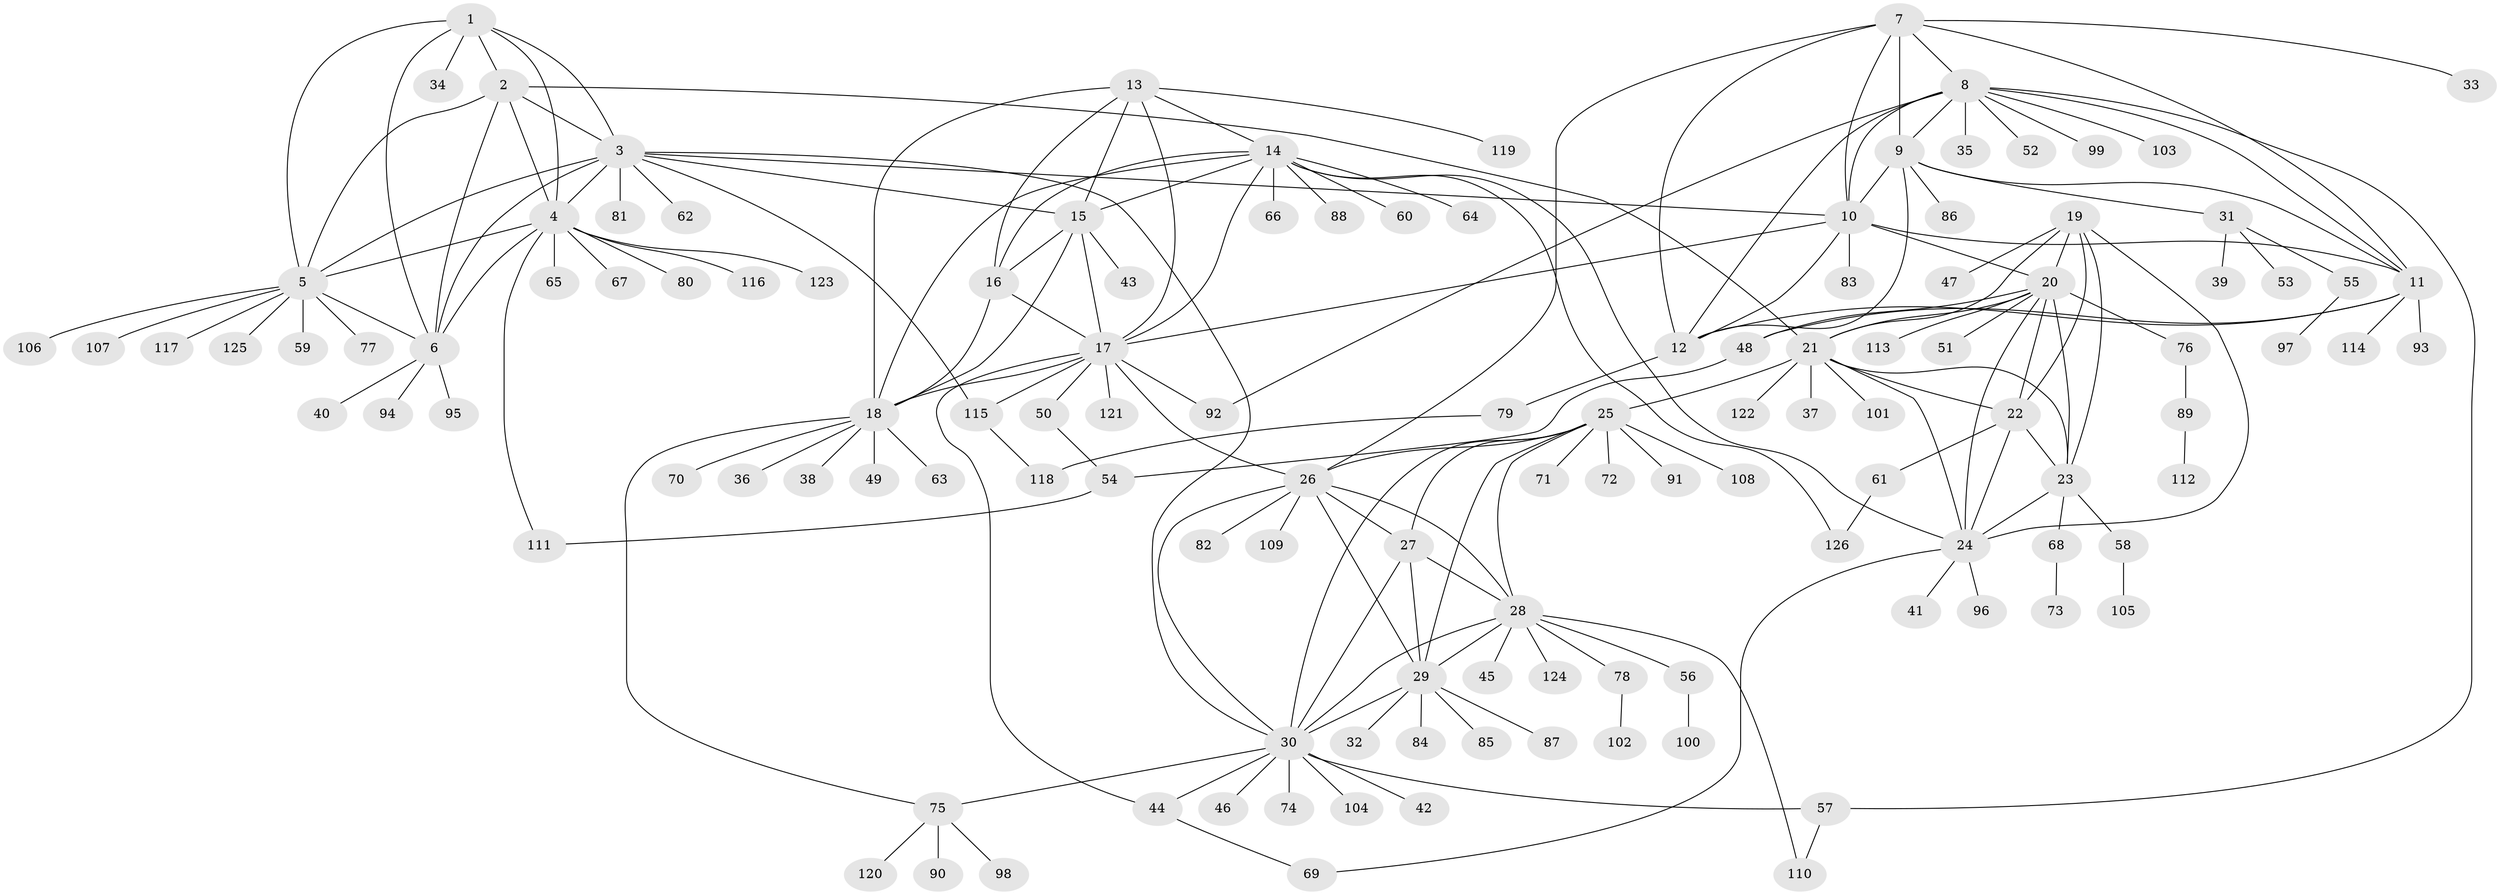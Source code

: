 // Generated by graph-tools (version 1.1) at 2025/26/03/09/25 03:26:34]
// undirected, 126 vertices, 193 edges
graph export_dot {
graph [start="1"]
  node [color=gray90,style=filled];
  1;
  2;
  3;
  4;
  5;
  6;
  7;
  8;
  9;
  10;
  11;
  12;
  13;
  14;
  15;
  16;
  17;
  18;
  19;
  20;
  21;
  22;
  23;
  24;
  25;
  26;
  27;
  28;
  29;
  30;
  31;
  32;
  33;
  34;
  35;
  36;
  37;
  38;
  39;
  40;
  41;
  42;
  43;
  44;
  45;
  46;
  47;
  48;
  49;
  50;
  51;
  52;
  53;
  54;
  55;
  56;
  57;
  58;
  59;
  60;
  61;
  62;
  63;
  64;
  65;
  66;
  67;
  68;
  69;
  70;
  71;
  72;
  73;
  74;
  75;
  76;
  77;
  78;
  79;
  80;
  81;
  82;
  83;
  84;
  85;
  86;
  87;
  88;
  89;
  90;
  91;
  92;
  93;
  94;
  95;
  96;
  97;
  98;
  99;
  100;
  101;
  102;
  103;
  104;
  105;
  106;
  107;
  108;
  109;
  110;
  111;
  112;
  113;
  114;
  115;
  116;
  117;
  118;
  119;
  120;
  121;
  122;
  123;
  124;
  125;
  126;
  1 -- 2;
  1 -- 3;
  1 -- 4;
  1 -- 5;
  1 -- 6;
  1 -- 34;
  2 -- 3;
  2 -- 4;
  2 -- 5;
  2 -- 6;
  2 -- 21;
  3 -- 4;
  3 -- 5;
  3 -- 6;
  3 -- 10;
  3 -- 15;
  3 -- 30;
  3 -- 62;
  3 -- 81;
  3 -- 115;
  4 -- 5;
  4 -- 6;
  4 -- 65;
  4 -- 67;
  4 -- 80;
  4 -- 111;
  4 -- 116;
  4 -- 123;
  5 -- 6;
  5 -- 59;
  5 -- 77;
  5 -- 106;
  5 -- 107;
  5 -- 117;
  5 -- 125;
  6 -- 40;
  6 -- 94;
  6 -- 95;
  7 -- 8;
  7 -- 9;
  7 -- 10;
  7 -- 11;
  7 -- 12;
  7 -- 26;
  7 -- 33;
  8 -- 9;
  8 -- 10;
  8 -- 11;
  8 -- 12;
  8 -- 35;
  8 -- 52;
  8 -- 57;
  8 -- 92;
  8 -- 99;
  8 -- 103;
  9 -- 10;
  9 -- 11;
  9 -- 12;
  9 -- 31;
  9 -- 86;
  10 -- 11;
  10 -- 12;
  10 -- 17;
  10 -- 20;
  10 -- 83;
  11 -- 12;
  11 -- 48;
  11 -- 93;
  11 -- 114;
  12 -- 79;
  13 -- 14;
  13 -- 15;
  13 -- 16;
  13 -- 17;
  13 -- 18;
  13 -- 119;
  14 -- 15;
  14 -- 16;
  14 -- 17;
  14 -- 18;
  14 -- 24;
  14 -- 60;
  14 -- 64;
  14 -- 66;
  14 -- 88;
  14 -- 126;
  15 -- 16;
  15 -- 17;
  15 -- 18;
  15 -- 43;
  16 -- 17;
  16 -- 18;
  17 -- 18;
  17 -- 26;
  17 -- 44;
  17 -- 50;
  17 -- 92;
  17 -- 115;
  17 -- 121;
  18 -- 36;
  18 -- 38;
  18 -- 49;
  18 -- 63;
  18 -- 70;
  18 -- 75;
  19 -- 20;
  19 -- 21;
  19 -- 22;
  19 -- 23;
  19 -- 24;
  19 -- 47;
  20 -- 21;
  20 -- 22;
  20 -- 23;
  20 -- 24;
  20 -- 48;
  20 -- 51;
  20 -- 76;
  20 -- 113;
  21 -- 22;
  21 -- 23;
  21 -- 24;
  21 -- 25;
  21 -- 37;
  21 -- 101;
  21 -- 122;
  22 -- 23;
  22 -- 24;
  22 -- 61;
  23 -- 24;
  23 -- 58;
  23 -- 68;
  24 -- 41;
  24 -- 69;
  24 -- 96;
  25 -- 26;
  25 -- 27;
  25 -- 28;
  25 -- 29;
  25 -- 30;
  25 -- 71;
  25 -- 72;
  25 -- 91;
  25 -- 108;
  26 -- 27;
  26 -- 28;
  26 -- 29;
  26 -- 30;
  26 -- 82;
  26 -- 109;
  27 -- 28;
  27 -- 29;
  27 -- 30;
  28 -- 29;
  28 -- 30;
  28 -- 45;
  28 -- 56;
  28 -- 78;
  28 -- 110;
  28 -- 124;
  29 -- 30;
  29 -- 32;
  29 -- 84;
  29 -- 85;
  29 -- 87;
  30 -- 42;
  30 -- 44;
  30 -- 46;
  30 -- 57;
  30 -- 74;
  30 -- 75;
  30 -- 104;
  31 -- 39;
  31 -- 53;
  31 -- 55;
  44 -- 69;
  48 -- 54;
  50 -- 54;
  54 -- 111;
  55 -- 97;
  56 -- 100;
  57 -- 110;
  58 -- 105;
  61 -- 126;
  68 -- 73;
  75 -- 90;
  75 -- 98;
  75 -- 120;
  76 -- 89;
  78 -- 102;
  79 -- 118;
  89 -- 112;
  115 -- 118;
}
